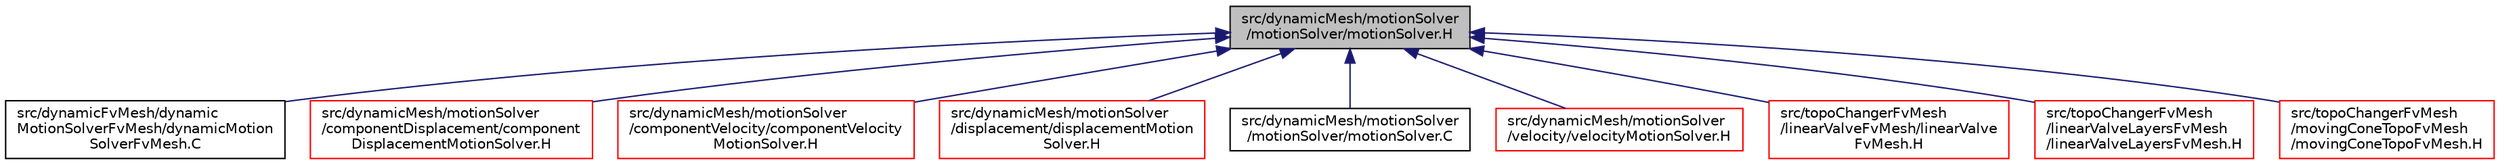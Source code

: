 digraph "src/dynamicMesh/motionSolver/motionSolver/motionSolver.H"
{
  bgcolor="transparent";
  edge [fontname="Helvetica",fontsize="10",labelfontname="Helvetica",labelfontsize="10"];
  node [fontname="Helvetica",fontsize="10",shape=record];
  Node147 [label="src/dynamicMesh/motionSolver\l/motionSolver/motionSolver.H",height=0.2,width=0.4,color="black", fillcolor="grey75", style="filled", fontcolor="black"];
  Node147 -> Node148 [dir="back",color="midnightblue",fontsize="10",style="solid",fontname="Helvetica"];
  Node148 [label="src/dynamicFvMesh/dynamic\lMotionSolverFvMesh/dynamicMotion\lSolverFvMesh.C",height=0.2,width=0.4,color="black",URL="$a00263.html"];
  Node147 -> Node149 [dir="back",color="midnightblue",fontsize="10",style="solid",fontname="Helvetica"];
  Node149 [label="src/dynamicMesh/motionSolver\l/componentDisplacement/component\lDisplacementMotionSolver.H",height=0.2,width=0.4,color="red",URL="$a00617.html"];
  Node147 -> Node153 [dir="back",color="midnightblue",fontsize="10",style="solid",fontname="Helvetica"];
  Node153 [label="src/dynamicMesh/motionSolver\l/componentVelocity/componentVelocity\lMotionSolver.H",height=0.2,width=0.4,color="red",URL="$a00623.html"];
  Node147 -> Node159 [dir="back",color="midnightblue",fontsize="10",style="solid",fontname="Helvetica"];
  Node159 [label="src/dynamicMesh/motionSolver\l/displacement/displacementMotion\lSolver.H",height=0.2,width=0.4,color="red",URL="$a00629.html"];
  Node147 -> Node179 [dir="back",color="midnightblue",fontsize="10",style="solid",fontname="Helvetica"];
  Node179 [label="src/dynamicMesh/motionSolver\l/motionSolver/motionSolver.C",height=0.2,width=0.4,color="black",URL="$a00632.html"];
  Node147 -> Node180 [dir="back",color="midnightblue",fontsize="10",style="solid",fontname="Helvetica"];
  Node180 [label="src/dynamicMesh/motionSolver\l/velocity/velocityMotionSolver.H",height=0.2,width=0.4,color="red",URL="$a00641.html"];
  Node147 -> Node185 [dir="back",color="midnightblue",fontsize="10",style="solid",fontname="Helvetica"];
  Node185 [label="src/topoChangerFvMesh\l/linearValveFvMesh/linearValve\lFvMesh.H",height=0.2,width=0.4,color="red",URL="$a17252.html"];
  Node147 -> Node187 [dir="back",color="midnightblue",fontsize="10",style="solid",fontname="Helvetica"];
  Node187 [label="src/topoChangerFvMesh\l/linearValveLayersFvMesh\l/linearValveLayersFvMesh.H",height=0.2,width=0.4,color="red",URL="$a17258.html"];
  Node147 -> Node189 [dir="back",color="midnightblue",fontsize="10",style="solid",fontname="Helvetica"];
  Node189 [label="src/topoChangerFvMesh\l/movingConeTopoFvMesh\l/movingConeTopoFvMesh.H",height=0.2,width=0.4,color="red",URL="$a17270.html"];
}
